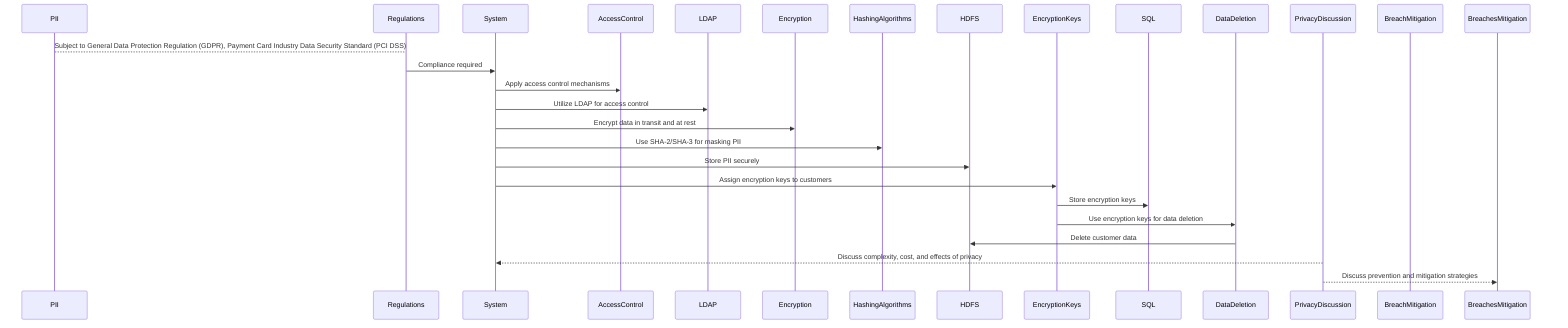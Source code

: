 sequenceDiagram
    participant PII
    participant Regulations
    participant System
    participant AccessControl
    participant LDAP
    participant Encryption
    participant HashingAlgorithms
    participant HDFS
    participant EncryptionKeys
    participant SQL
    participant DataDeletion
    participant PrivacyDiscussion
    participant BreachMitigation

    PII-->Regulations: Subject to General Data Protection Regulation (GDPR), Payment Card Industry Data Security Standard (PCI DSS)
    Regulations->>System: Compliance required
    System->>AccessControl: Apply access control mechanisms
    System->>LDAP: Utilize LDAP for access control
    System->>Encryption: Encrypt data in transit and at rest
    System->>HashingAlgorithms: Use SHA-2/SHA-3 for masking PII
    System->>HDFS: Store PII securely
    System->>EncryptionKeys: Assign encryption keys to customers
    EncryptionKeys->>SQL: Store encryption keys
    EncryptionKeys->>DataDeletion: Use encryption keys for data deletion
    DataDeletion->>HDFS: Delete customer data
    PrivacyDiscussion-->>System: Discuss complexity, cost, and effects of privacy
    PrivacyDiscussion-->>BreachesMitigation: Discuss prevention and mitigation strategies